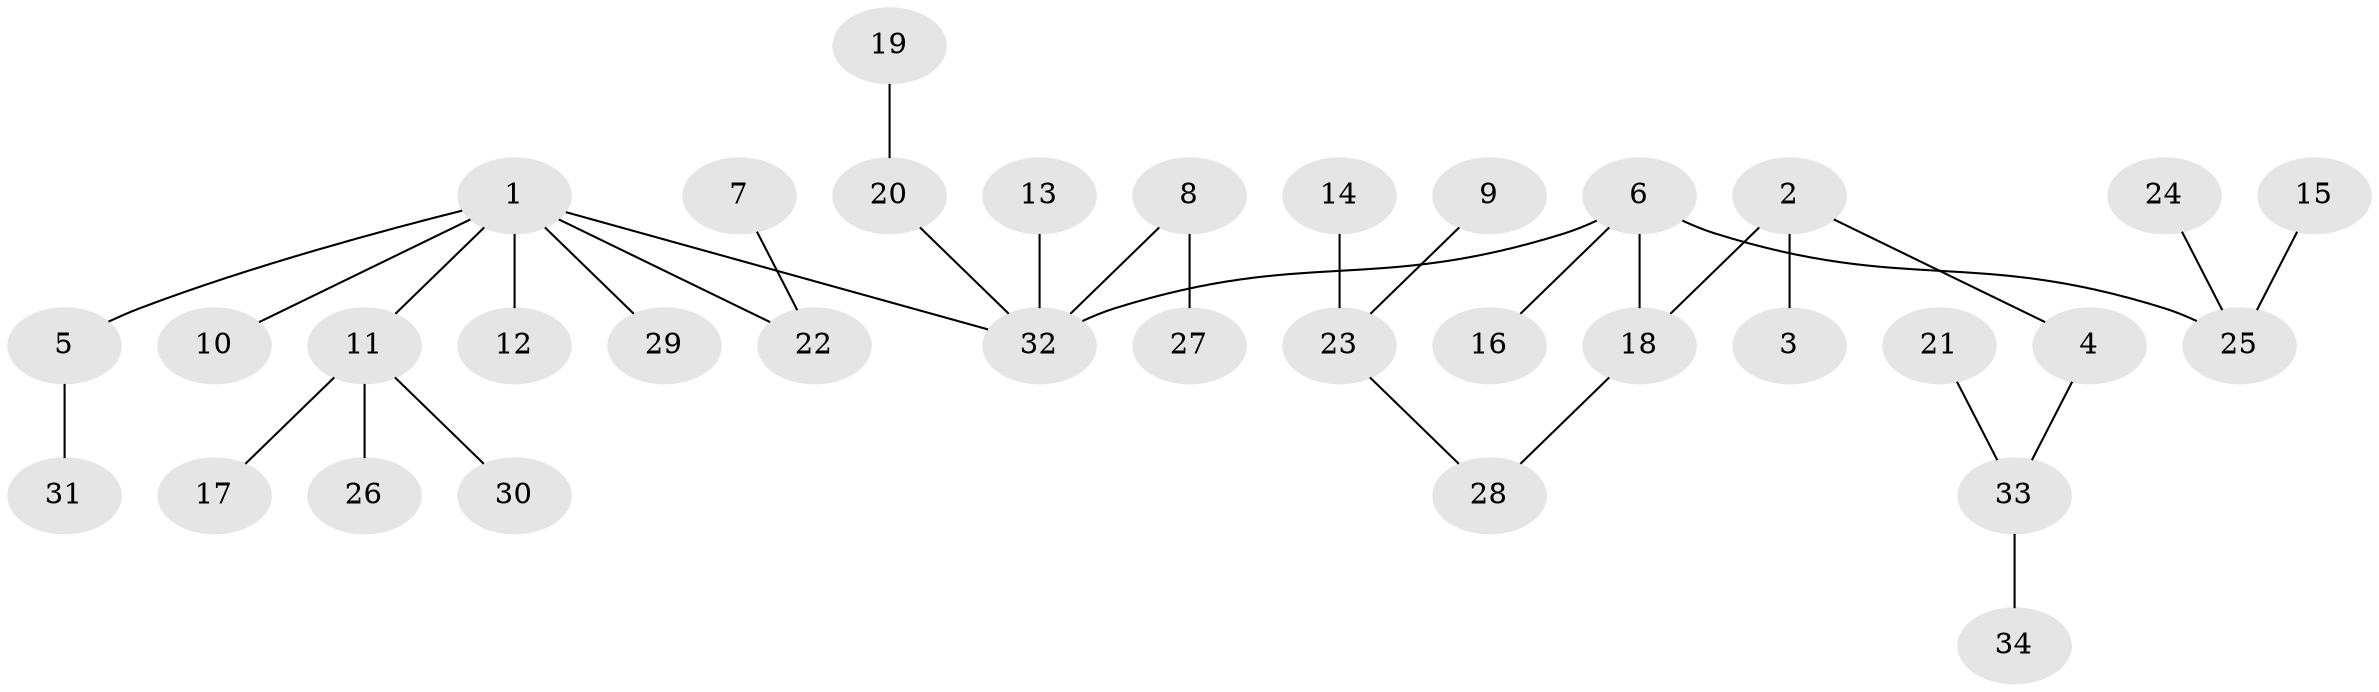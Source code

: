 // original degree distribution, {5: 0.04411764705882353, 7: 0.014705882352941176, 2: 0.22058823529411764, 6: 0.014705882352941176, 4: 0.058823529411764705, 1: 0.5294117647058824, 3: 0.11764705882352941}
// Generated by graph-tools (version 1.1) at 2025/50/03/09/25 03:50:23]
// undirected, 34 vertices, 33 edges
graph export_dot {
graph [start="1"]
  node [color=gray90,style=filled];
  1;
  2;
  3;
  4;
  5;
  6;
  7;
  8;
  9;
  10;
  11;
  12;
  13;
  14;
  15;
  16;
  17;
  18;
  19;
  20;
  21;
  22;
  23;
  24;
  25;
  26;
  27;
  28;
  29;
  30;
  31;
  32;
  33;
  34;
  1 -- 5 [weight=1.0];
  1 -- 10 [weight=1.0];
  1 -- 11 [weight=1.0];
  1 -- 12 [weight=1.0];
  1 -- 22 [weight=1.0];
  1 -- 29 [weight=1.0];
  1 -- 32 [weight=1.0];
  2 -- 3 [weight=1.0];
  2 -- 4 [weight=1.0];
  2 -- 18 [weight=1.0];
  4 -- 33 [weight=1.0];
  5 -- 31 [weight=1.0];
  6 -- 16 [weight=1.0];
  6 -- 18 [weight=1.0];
  6 -- 25 [weight=1.0];
  6 -- 32 [weight=1.0];
  7 -- 22 [weight=1.0];
  8 -- 27 [weight=1.0];
  8 -- 32 [weight=1.0];
  9 -- 23 [weight=1.0];
  11 -- 17 [weight=1.0];
  11 -- 26 [weight=1.0];
  11 -- 30 [weight=1.0];
  13 -- 32 [weight=1.0];
  14 -- 23 [weight=1.0];
  15 -- 25 [weight=1.0];
  18 -- 28 [weight=1.0];
  19 -- 20 [weight=1.0];
  20 -- 32 [weight=1.0];
  21 -- 33 [weight=1.0];
  23 -- 28 [weight=1.0];
  24 -- 25 [weight=1.0];
  33 -- 34 [weight=1.0];
}
